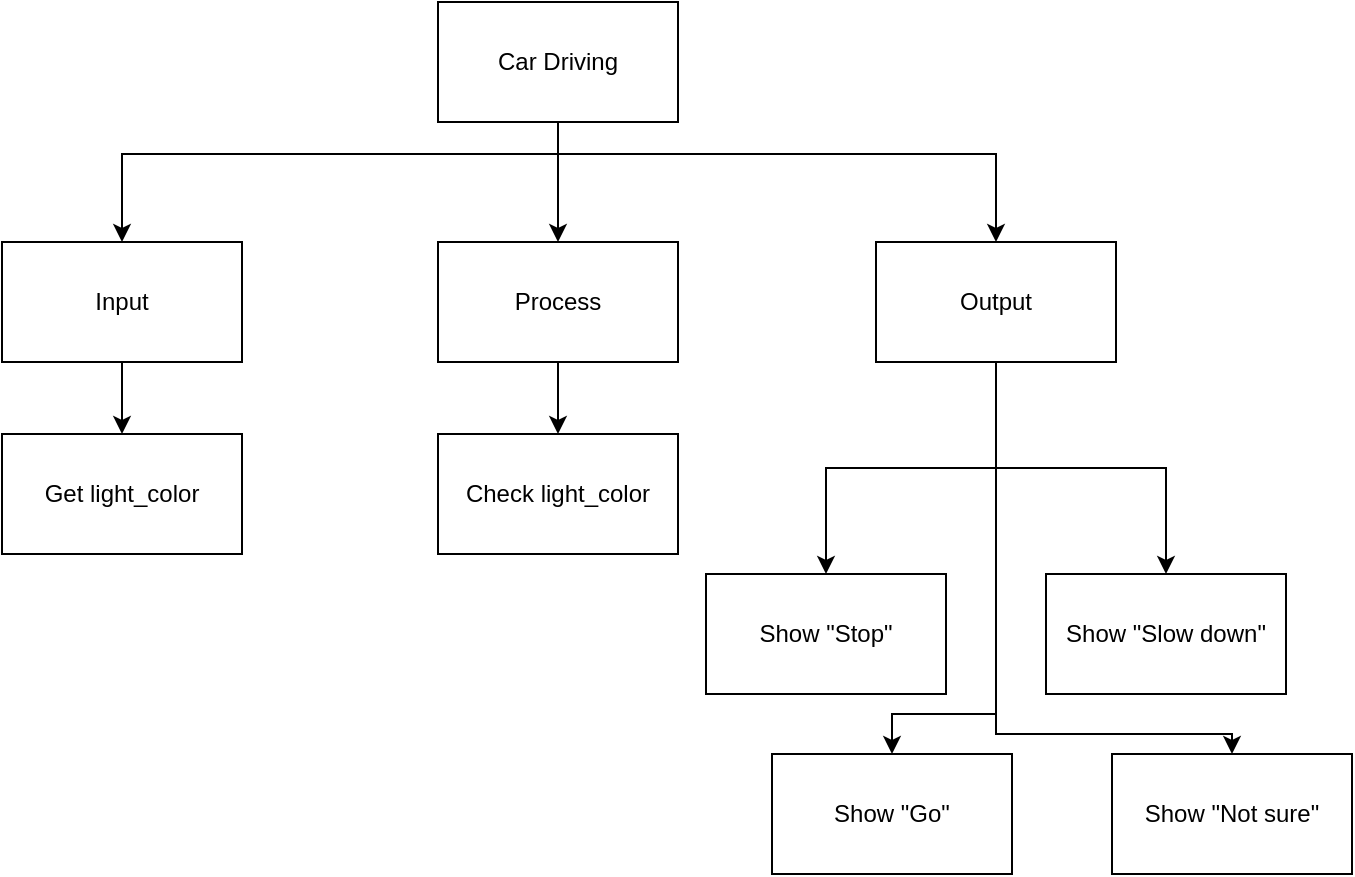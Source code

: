 <mxfile>
    <diagram id="XHk-bZ8t28PDqSV33KaL" name="Page-1">
        <mxGraphModel dx="662" dy="523" grid="1" gridSize="10" guides="1" tooltips="1" connect="1" arrows="1" fold="1" page="1" pageScale="1" pageWidth="850" pageHeight="1100" math="0" shadow="0">
            <root>
                <mxCell id="0"/>
                <mxCell id="1" parent="0"/>
                <mxCell id="43" style="edgeStyle=orthogonalEdgeStyle;html=1;rounded=0;" parent="1" source="38" target="40" edge="1">
                    <mxGeometry relative="1" as="geometry"/>
                </mxCell>
                <mxCell id="51" style="edgeStyle=orthogonalEdgeStyle;shape=connector;rounded=0;html=1;labelBackgroundColor=default;strokeColor=default;fontFamily=Helvetica;fontSize=11;fontColor=default;endArrow=classic;" parent="1" source="38" target="41" edge="1">
                    <mxGeometry relative="1" as="geometry">
                        <Array as="points">
                            <mxPoint x="413" y="160"/>
                            <mxPoint x="195" y="160"/>
                        </Array>
                    </mxGeometry>
                </mxCell>
                <mxCell id="52" style="edgeStyle=orthogonalEdgeStyle;shape=connector;rounded=0;html=1;labelBackgroundColor=default;strokeColor=default;fontFamily=Helvetica;fontSize=11;fontColor=default;endArrow=classic;" parent="1" source="38" target="42" edge="1">
                    <mxGeometry relative="1" as="geometry">
                        <Array as="points">
                            <mxPoint x="413" y="160"/>
                            <mxPoint x="632" y="160"/>
                        </Array>
                    </mxGeometry>
                </mxCell>
                <mxCell id="38" value="Car Driving" style="rounded=0;whiteSpace=wrap;html=1;" parent="1" vertex="1">
                    <mxGeometry x="353" y="84" width="120" height="60" as="geometry"/>
                </mxCell>
                <mxCell id="58" style="edgeStyle=orthogonalEdgeStyle;html=1;rounded=0;" parent="1" source="40" target="48" edge="1">
                    <mxGeometry relative="1" as="geometry"/>
                </mxCell>
                <mxCell id="40" value="Process" style="rounded=0;whiteSpace=wrap;html=1;" parent="1" vertex="1">
                    <mxGeometry x="353" y="204" width="120" height="60" as="geometry"/>
                </mxCell>
                <mxCell id="53" style="edgeStyle=orthogonalEdgeStyle;shape=connector;rounded=0;html=1;labelBackgroundColor=default;strokeColor=default;fontFamily=Helvetica;fontSize=11;fontColor=default;endArrow=classic;" parent="1" source="41" target="46" edge="1">
                    <mxGeometry relative="1" as="geometry"/>
                </mxCell>
                <mxCell id="41" value="Input" style="rounded=0;whiteSpace=wrap;html=1;" parent="1" vertex="1">
                    <mxGeometry x="135" y="204" width="120" height="60" as="geometry"/>
                </mxCell>
                <mxCell id="57" style="edgeStyle=orthogonalEdgeStyle;shape=connector;rounded=0;html=1;labelBackgroundColor=default;strokeColor=default;fontFamily=Helvetica;fontSize=11;fontColor=default;endArrow=classic;" parent="1" source="42" target="50" edge="1">
                    <mxGeometry relative="1" as="geometry"/>
                </mxCell>
                <mxCell id="60" style="edgeStyle=orthogonalEdgeStyle;html=1;rounded=0;" parent="1" source="42" target="59" edge="1">
                    <mxGeometry relative="1" as="geometry"/>
                </mxCell>
                <mxCell id="66" style="edgeStyle=orthogonalEdgeStyle;shape=connector;rounded=0;html=1;labelBackgroundColor=default;strokeColor=default;fontFamily=Helvetica;fontSize=11;fontColor=default;endArrow=classic;" edge="1" parent="1" source="42" target="63">
                    <mxGeometry relative="1" as="geometry">
                        <Array as="points">
                            <mxPoint x="632" y="450"/>
                            <mxPoint x="750" y="450"/>
                        </Array>
                    </mxGeometry>
                </mxCell>
                <mxCell id="67" style="edgeStyle=orthogonalEdgeStyle;shape=connector;rounded=0;html=1;labelBackgroundColor=default;strokeColor=default;fontFamily=Helvetica;fontSize=11;fontColor=default;endArrow=classic;" edge="1" parent="1" source="42" target="64">
                    <mxGeometry relative="1" as="geometry">
                        <Array as="points">
                            <mxPoint x="632" y="440"/>
                            <mxPoint x="580" y="440"/>
                        </Array>
                    </mxGeometry>
                </mxCell>
                <mxCell id="42" value="Output" style="rounded=0;whiteSpace=wrap;html=1;" parent="1" vertex="1">
                    <mxGeometry x="572" y="204" width="120" height="60" as="geometry"/>
                </mxCell>
                <mxCell id="46" value="Get light_color" style="rounded=0;whiteSpace=wrap;html=1;" parent="1" vertex="1">
                    <mxGeometry x="135" y="300" width="120" height="60" as="geometry"/>
                </mxCell>
                <mxCell id="48" value="Check light_color" style="rounded=0;whiteSpace=wrap;html=1;" parent="1" vertex="1">
                    <mxGeometry x="353" y="300" width="120" height="60" as="geometry"/>
                </mxCell>
                <mxCell id="50" value="Show &quot;Slow down&quot;" style="rounded=0;whiteSpace=wrap;html=1;" parent="1" vertex="1">
                    <mxGeometry x="657" y="370" width="120" height="60" as="geometry"/>
                </mxCell>
                <mxCell id="59" value="Show &quot;Stop&quot;" style="rounded=0;whiteSpace=wrap;html=1;" parent="1" vertex="1">
                    <mxGeometry x="487" y="370" width="120" height="60" as="geometry"/>
                </mxCell>
                <mxCell id="63" value="Show &quot;Not sure&quot;" style="rounded=0;whiteSpace=wrap;html=1;" vertex="1" parent="1">
                    <mxGeometry x="690" y="460" width="120" height="60" as="geometry"/>
                </mxCell>
                <mxCell id="64" value="Show &quot;Go&quot;" style="rounded=0;whiteSpace=wrap;html=1;" vertex="1" parent="1">
                    <mxGeometry x="520" y="460" width="120" height="60" as="geometry"/>
                </mxCell>
            </root>
        </mxGraphModel>
    </diagram>
</mxfile>